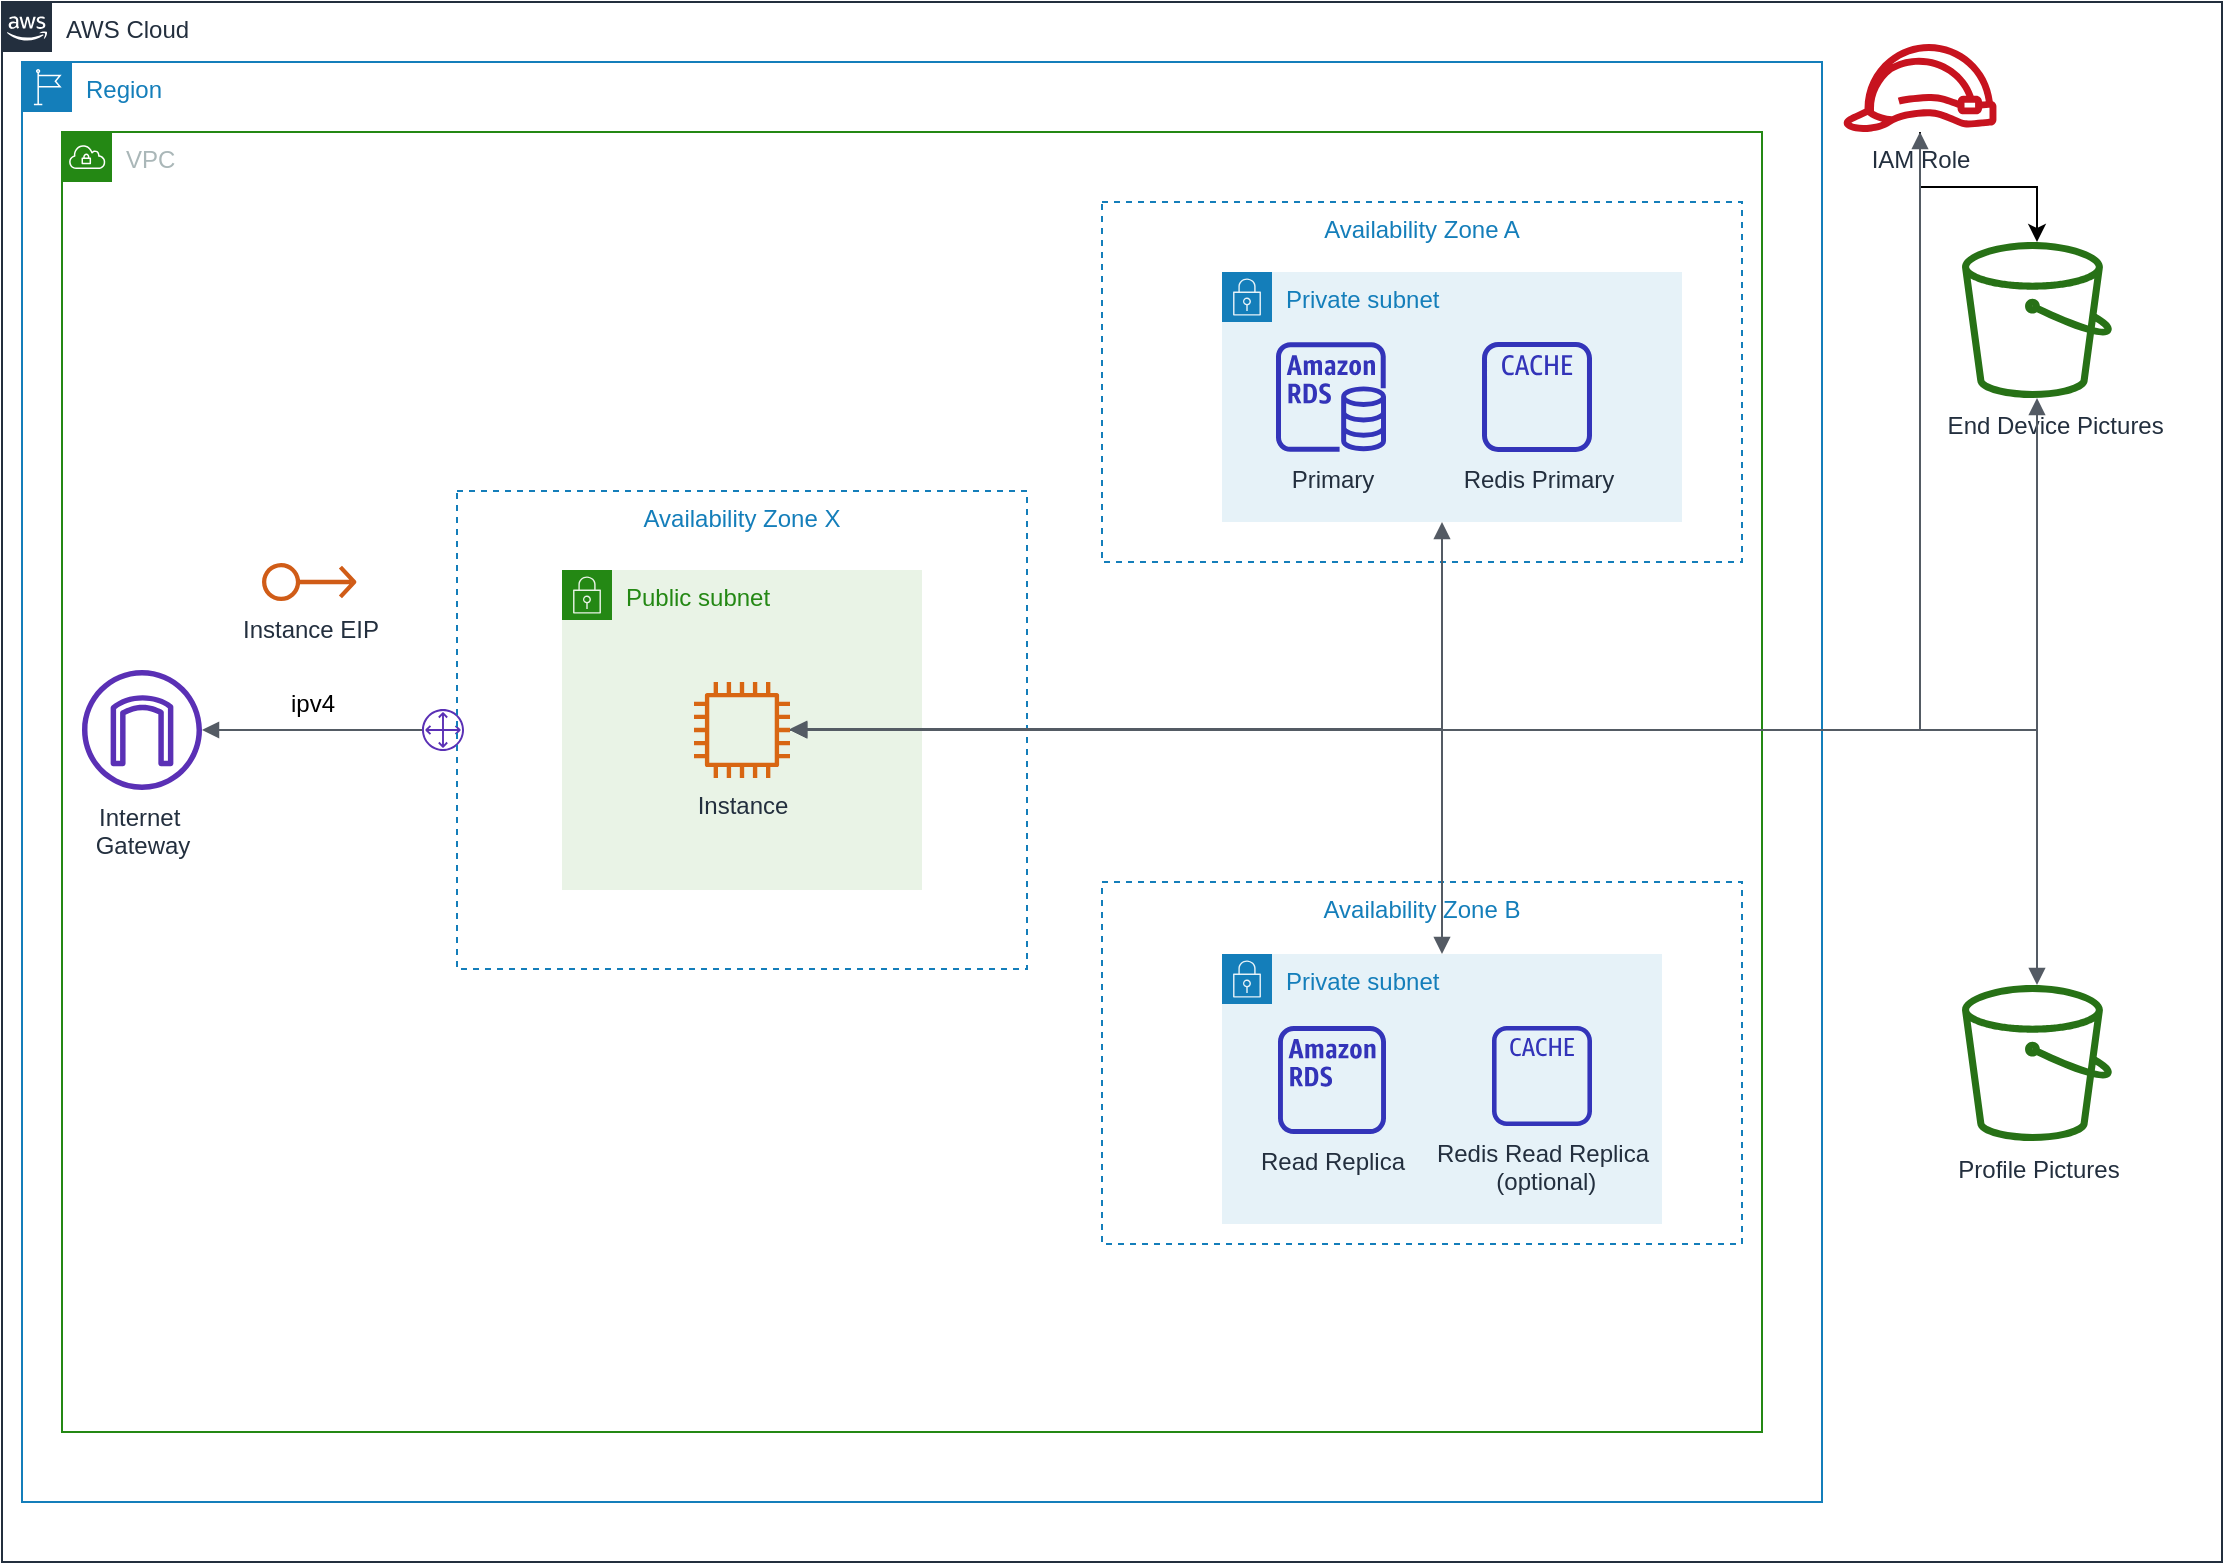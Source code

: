 <mxfile version="13.10.0" type="device"><diagram id="Ht1M8jgEwFfnCIfOTk4-" name="Page-1"><mxGraphModel dx="1422" dy="770" grid="1" gridSize="10" guides="1" tooltips="1" connect="1" arrows="1" fold="1" page="1" pageScale="1" pageWidth="1169" pageHeight="827" math="0" shadow="0"><root><mxCell id="0"/><mxCell id="1" parent="0"/><mxCell id="rUetNgryAqtMeVj0v_hl-1" value="AWS Cloud" style="points=[[0,0],[0.25,0],[0.5,0],[0.75,0],[1,0],[1,0.25],[1,0.5],[1,0.75],[1,1],[0.75,1],[0.5,1],[0.25,1],[0,1],[0,0.75],[0,0.5],[0,0.25]];outlineConnect=0;gradientColor=none;html=1;whiteSpace=wrap;fontSize=12;fontStyle=0;shape=mxgraph.aws4.group;grIcon=mxgraph.aws4.group_aws_cloud_alt;strokeColor=#232F3E;fillColor=none;verticalAlign=top;align=left;spacingLeft=30;fontColor=#232F3E;dashed=0;" parent="1" vertex="1"><mxGeometry x="10" width="1110" height="780" as="geometry"/></mxCell><mxCell id="rUetNgryAqtMeVj0v_hl-2" value="Region" style="points=[[0,0],[0.25,0],[0.5,0],[0.75,0],[1,0],[1,0.25],[1,0.5],[1,0.75],[1,1],[0.75,1],[0.5,1],[0.25,1],[0,1],[0,0.75],[0,0.5],[0,0.25]];outlineConnect=0;gradientColor=none;html=1;whiteSpace=wrap;fontSize=12;fontStyle=0;shape=mxgraph.aws4.group;grIcon=mxgraph.aws4.group_region;strokeColor=#147EBA;fillColor=none;verticalAlign=top;align=left;spacingLeft=30;fontColor=#147EBA;dashed=0;" parent="1" vertex="1"><mxGeometry x="20" y="30" width="900" height="720" as="geometry"/></mxCell><mxCell id="rUetNgryAqtMeVj0v_hl-3" value="VPC" style="points=[[0,0],[0.25,0],[0.5,0],[0.75,0],[1,0],[1,0.25],[1,0.5],[1,0.75],[1,1],[0.75,1],[0.5,1],[0.25,1],[0,1],[0,0.75],[0,0.5],[0,0.25]];outlineConnect=0;gradientColor=none;html=1;whiteSpace=wrap;fontSize=12;fontStyle=0;shape=mxgraph.aws4.group;grIcon=mxgraph.aws4.group_vpc;strokeColor=#248814;fillColor=none;verticalAlign=top;align=left;spacingLeft=30;fontColor=#AAB7B8;dashed=0;" parent="1" vertex="1"><mxGeometry x="40" y="65" width="850" height="650" as="geometry"/></mxCell><mxCell id="rUetNgryAqtMeVj0v_hl-9" value="Availability Zone B" style="fillColor=none;strokeColor=#147EBA;dashed=1;verticalAlign=top;fontStyle=0;fontColor=#147EBA;" parent="1" vertex="1"><mxGeometry x="560" y="440" width="320" height="181" as="geometry"/></mxCell><mxCell id="rUetNgryAqtMeVj0v_hl-8" value="Availability Zone A" style="fillColor=none;strokeColor=#147EBA;dashed=1;verticalAlign=top;fontStyle=0;fontColor=#147EBA;" parent="1" vertex="1"><mxGeometry x="560" y="100" width="320" height="180" as="geometry"/></mxCell><mxCell id="rUetNgryAqtMeVj0v_hl-4" value="Private subnet" style="points=[[0,0],[0.25,0],[0.5,0],[0.75,0],[1,0],[1,0.25],[1,0.5],[1,0.75],[1,1],[0.75,1],[0.5,1],[0.25,1],[0,1],[0,0.75],[0,0.5],[0,0.25]];outlineConnect=0;gradientColor=none;html=1;whiteSpace=wrap;fontSize=12;fontStyle=0;shape=mxgraph.aws4.group;grIcon=mxgraph.aws4.group_security_group;grStroke=0;strokeColor=#147EBA;fillColor=#E6F2F8;verticalAlign=top;align=left;spacingLeft=30;fontColor=#147EBA;dashed=0;" parent="1" vertex="1"><mxGeometry x="620" y="135" width="230" height="125" as="geometry"/></mxCell><mxCell id="rUetNgryAqtMeVj0v_hl-10" value="Private subnet" style="points=[[0,0],[0.25,0],[0.5,0],[0.75,0],[1,0],[1,0.25],[1,0.5],[1,0.75],[1,1],[0.75,1],[0.5,1],[0.25,1],[0,1],[0,0.75],[0,0.5],[0,0.25]];outlineConnect=0;gradientColor=none;html=1;whiteSpace=wrap;fontSize=12;fontStyle=0;shape=mxgraph.aws4.group;grIcon=mxgraph.aws4.group_security_group;grStroke=0;strokeColor=#147EBA;fillColor=#E6F2F8;verticalAlign=top;align=left;spacingLeft=30;fontColor=#147EBA;dashed=0;" parent="1" vertex="1"><mxGeometry x="620" y="476" width="220" height="135" as="geometry"/></mxCell><mxCell id="rUetNgryAqtMeVj0v_hl-11" value="Public subnet" style="points=[[0,0],[0.25,0],[0.5,0],[0.75,0],[1,0],[1,0.25],[1,0.5],[1,0.75],[1,1],[0.75,1],[0.5,1],[0.25,1],[0,1],[0,0.75],[0,0.5],[0,0.25]];outlineConnect=0;gradientColor=none;html=1;whiteSpace=wrap;fontSize=12;fontStyle=0;shape=mxgraph.aws4.group;grIcon=mxgraph.aws4.group_security_group;grStroke=0;strokeColor=#248814;fillColor=#E9F3E6;verticalAlign=top;align=left;spacingLeft=30;fontColor=#248814;dashed=0;" parent="1" vertex="1"><mxGeometry x="290" y="284" width="180" height="160" as="geometry"/></mxCell><mxCell id="rUetNgryAqtMeVj0v_hl-12" value="Internet&amp;nbsp;&lt;br&gt;Gateway" style="outlineConnect=0;fontColor=#232F3E;gradientColor=none;fillColor=#5A30B5;strokeColor=none;dashed=0;verticalLabelPosition=bottom;verticalAlign=top;align=center;html=1;fontSize=12;fontStyle=0;aspect=fixed;pointerEvents=1;shape=mxgraph.aws4.internet_gateway;" parent="1" vertex="1"><mxGeometry x="50" y="334" width="60" height="60" as="geometry"/></mxCell><mxCell id="rUetNgryAqtMeVj0v_hl-13" value="" style="outlineConnect=0;fontColor=#232F3E;gradientColor=none;fillColor=#5A30B5;strokeColor=none;dashed=0;verticalLabelPosition=bottom;verticalAlign=top;align=center;html=1;fontSize=12;fontStyle=0;aspect=fixed;pointerEvents=1;shape=mxgraph.aws4.customer_gateway;" parent="1" vertex="1"><mxGeometry x="220" y="353.5" width="21" height="21" as="geometry"/></mxCell><mxCell id="rUetNgryAqtMeVj0v_hl-17" value="Instance EIP" style="outlineConnect=0;fontColor=#232F3E;gradientColor=none;fillColor=#D05C17;strokeColor=none;dashed=0;verticalLabelPosition=bottom;verticalAlign=top;align=center;html=1;fontSize=12;fontStyle=0;aspect=fixed;pointerEvents=1;shape=mxgraph.aws4.elastic_ip_address;" parent="1" vertex="1"><mxGeometry x="140" y="280" width="47.27" height="20" as="geometry"/></mxCell><mxCell id="rUetNgryAqtMeVj0v_hl-18" value="Availability Zone X" style="fillColor=none;strokeColor=#147EBA;dashed=1;verticalAlign=top;fontStyle=0;fontColor=#147EBA;" parent="1" vertex="1"><mxGeometry x="237.5" y="244.5" width="285" height="239" as="geometry"/></mxCell><mxCell id="rUetNgryAqtMeVj0v_hl-19" value="" style="edgeStyle=orthogonalEdgeStyle;html=1;endArrow=none;elbow=vertical;startArrow=block;startFill=1;strokeColor=#545B64;rounded=0;" parent="1" source="rUetNgryAqtMeVj0v_hl-12" target="rUetNgryAqtMeVj0v_hl-13" edge="1"><mxGeometry width="100" relative="1" as="geometry"><mxPoint x="208" y="400" as="sourcePoint"/><mxPoint x="308" y="399.5" as="targetPoint"/></mxGeometry></mxCell><mxCell id="rUetNgryAqtMeVj0v_hl-26" value="ipv4" style="text;html=1;align=center;verticalAlign=middle;resizable=0;points=[];" parent="rUetNgryAqtMeVj0v_hl-19" vertex="1" connectable="0"><mxGeometry y="1" relative="1" as="geometry"><mxPoint y="-12" as="offset"/></mxGeometry></mxCell><mxCell id="rUetNgryAqtMeVj0v_hl-20" value="Primary" style="outlineConnect=0;fontColor=#232F3E;gradientColor=none;fillColor=#3334B9;strokeColor=none;dashed=0;verticalLabelPosition=bottom;verticalAlign=top;align=center;html=1;fontSize=12;fontStyle=0;aspect=fixed;pointerEvents=1;shape=mxgraph.aws4.rds_instance;" parent="1" vertex="1"><mxGeometry x="647" y="170" width="55" height="55" as="geometry"/></mxCell><mxCell id="rUetNgryAqtMeVj0v_hl-22" value="Read Replica" style="outlineConnect=0;fontColor=#232F3E;gradientColor=none;fillColor=#3334B9;strokeColor=none;dashed=0;verticalLabelPosition=bottom;verticalAlign=top;align=center;html=1;fontSize=12;fontStyle=0;aspect=fixed;pointerEvents=1;shape=mxgraph.aws4.rds_instance_alt;" parent="1" vertex="1"><mxGeometry x="648" y="512" width="54" height="54" as="geometry"/></mxCell><mxCell id="rUetNgryAqtMeVj0v_hl-23" value="Redis Primary" style="outlineConnect=0;fontColor=#232F3E;gradientColor=none;fillColor=#3334B9;strokeColor=none;dashed=0;verticalLabelPosition=bottom;verticalAlign=top;align=center;html=1;fontSize=12;fontStyle=0;aspect=fixed;pointerEvents=1;shape=mxgraph.aws4.cache_node;" parent="1" vertex="1"><mxGeometry x="750" y="170" width="55" height="55" as="geometry"/></mxCell><mxCell id="rUetNgryAqtMeVj0v_hl-24" value="Redis Read Replica&lt;br&gt;&amp;nbsp;(optional)" style="outlineConnect=0;fontColor=#232F3E;gradientColor=none;fillColor=#3334B9;strokeColor=none;dashed=0;verticalLabelPosition=bottom;verticalAlign=top;align=center;html=1;fontSize=12;fontStyle=0;aspect=fixed;pointerEvents=1;shape=mxgraph.aws4.cache_node;" parent="1" vertex="1"><mxGeometry x="755" y="512" width="50" height="50" as="geometry"/></mxCell><mxCell id="rUetNgryAqtMeVj0v_hl-28" value="Instance" style="outlineConnect=0;fontColor=#232F3E;gradientColor=none;fillColor=#D86613;strokeColor=none;dashed=0;verticalLabelPosition=bottom;verticalAlign=top;align=center;html=1;fontSize=12;fontStyle=0;aspect=fixed;pointerEvents=1;shape=mxgraph.aws4.instance2;" parent="1" vertex="1"><mxGeometry x="356" y="340" width="48" height="48" as="geometry"/></mxCell><mxCell id="rUetNgryAqtMeVj0v_hl-35" value="" style="edgeStyle=orthogonalEdgeStyle;html=1;endArrow=block;elbow=vertical;startArrow=block;startFill=1;endFill=1;strokeColor=#545B64;rounded=0;" parent="1" target="rUetNgryAqtMeVj0v_hl-4" edge="1"><mxGeometry width="100" relative="1" as="geometry"><mxPoint x="404" y="363.5" as="sourcePoint"/><mxPoint x="504" y="363.5" as="targetPoint"/><Array as="points"><mxPoint x="730" y="364"/></Array></mxGeometry></mxCell><mxCell id="rUetNgryAqtMeVj0v_hl-36" value="" style="edgeStyle=orthogonalEdgeStyle;html=1;endArrow=block;elbow=vertical;startArrow=block;startFill=1;endFill=1;strokeColor=#545B64;rounded=0;" parent="1" source="rUetNgryAqtMeVj0v_hl-28" target="rUetNgryAqtMeVj0v_hl-10" edge="1"><mxGeometry width="100" relative="1" as="geometry"><mxPoint x="414" y="373.5" as="sourcePoint"/><mxPoint x="745" y="270" as="targetPoint"/><Array as="points"><mxPoint x="730" y="364"/></Array></mxGeometry></mxCell><mxCell id="rUetNgryAqtMeVj0v_hl-37" value="Profile Pictures" style="outlineConnect=0;fontColor=#232F3E;gradientColor=none;fillColor=#277116;strokeColor=none;dashed=0;verticalLabelPosition=bottom;verticalAlign=top;align=center;html=1;fontSize=12;fontStyle=0;aspect=fixed;pointerEvents=1;shape=mxgraph.aws4.bucket;" parent="1" vertex="1"><mxGeometry x="990" y="491.5" width="75" height="78" as="geometry"/></mxCell><mxCell id="rUetNgryAqtMeVj0v_hl-38" value="&amp;nbsp;&amp;nbsp;&amp;nbsp;&amp;nbsp; End Device Pictures" style="outlineConnect=0;fontColor=#232F3E;gradientColor=none;fillColor=#277116;strokeColor=none;dashed=0;verticalLabelPosition=bottom;verticalAlign=top;align=center;html=1;fontSize=12;fontStyle=0;aspect=fixed;pointerEvents=1;shape=mxgraph.aws4.bucket;" parent="1" vertex="1"><mxGeometry x="990" y="120" width="75" height="78" as="geometry"/></mxCell><mxCell id="rUetNgryAqtMeVj0v_hl-39" value="" style="edgeStyle=orthogonalEdgeStyle;html=1;endArrow=block;elbow=vertical;startArrow=block;startFill=1;endFill=1;strokeColor=#545B64;rounded=0;" parent="1" source="rUetNgryAqtMeVj0v_hl-28" target="rUetNgryAqtMeVj0v_hl-38" edge="1"><mxGeometry width="100" relative="1" as="geometry"><mxPoint x="670" y="390" as="sourcePoint"/><mxPoint x="770" y="390" as="targetPoint"/></mxGeometry></mxCell><mxCell id="rUetNgryAqtMeVj0v_hl-40" value="" style="edgeStyle=orthogonalEdgeStyle;html=1;endArrow=block;elbow=vertical;startArrow=block;startFill=1;endFill=1;strokeColor=#545B64;rounded=0;" parent="1" source="rUetNgryAqtMeVj0v_hl-28" target="rUetNgryAqtMeVj0v_hl-37" edge="1"><mxGeometry width="100" relative="1" as="geometry"><mxPoint x="414" y="374" as="sourcePoint"/><mxPoint x="1037.5" y="207.925" as="targetPoint"/></mxGeometry></mxCell><mxCell id="1J43NTni2W2SdIp7Jt2v-1" value="" style="edgeStyle=orthogonalEdgeStyle;rounded=0;orthogonalLoop=1;jettySize=auto;html=1;" edge="1" parent="1" source="rUetNgryAqtMeVj0v_hl-41" target="rUetNgryAqtMeVj0v_hl-38"><mxGeometry relative="1" as="geometry"/></mxCell><mxCell id="rUetNgryAqtMeVj0v_hl-41" value="IAM Role" style="outlineConnect=0;fontColor=#232F3E;gradientColor=none;fillColor=#C7131F;strokeColor=none;dashed=0;verticalLabelPosition=bottom;verticalAlign=top;align=center;html=1;fontSize=12;fontStyle=0;aspect=fixed;pointerEvents=1;shape=mxgraph.aws4.role;" parent="1" vertex="1"><mxGeometry x="930" y="21" width="78" height="44" as="geometry"/></mxCell><mxCell id="rUetNgryAqtMeVj0v_hl-42" value="" style="edgeStyle=orthogonalEdgeStyle;html=1;endArrow=block;elbow=vertical;startArrow=none;endFill=1;strokeColor=#545B64;rounded=0;" parent="1" source="rUetNgryAqtMeVj0v_hl-28" target="rUetNgryAqtMeVj0v_hl-41" edge="1"><mxGeometry width="100" relative="1" as="geometry"><mxPoint x="670" y="390" as="sourcePoint"/><mxPoint x="770" y="390" as="targetPoint"/></mxGeometry></mxCell></root></mxGraphModel></diagram></mxfile>